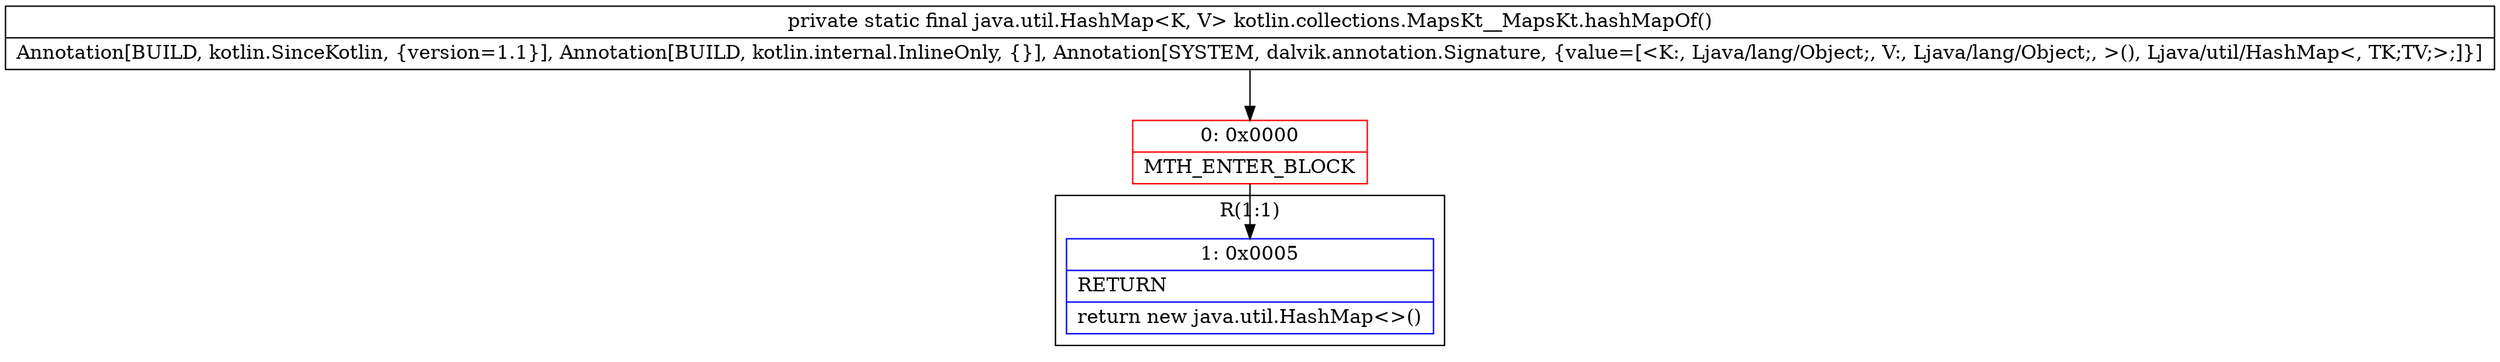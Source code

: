 digraph "CFG forkotlin.collections.MapsKt__MapsKt.hashMapOf()Ljava\/util\/HashMap;" {
subgraph cluster_Region_2026252641 {
label = "R(1:1)";
node [shape=record,color=blue];
Node_1 [shape=record,label="{1\:\ 0x0005|RETURN\l|return new java.util.HashMap\<\>()\l}"];
}
Node_0 [shape=record,color=red,label="{0\:\ 0x0000|MTH_ENTER_BLOCK\l}"];
MethodNode[shape=record,label="{private static final java.util.HashMap\<K, V\> kotlin.collections.MapsKt__MapsKt.hashMapOf()  | Annotation[BUILD, kotlin.SinceKotlin, \{version=1.1\}], Annotation[BUILD, kotlin.internal.InlineOnly, \{\}], Annotation[SYSTEM, dalvik.annotation.Signature, \{value=[\<K:, Ljava\/lang\/Object;, V:, Ljava\/lang\/Object;, \>(), Ljava\/util\/HashMap\<, TK;TV;\>;]\}]\l}"];
MethodNode -> Node_0;
Node_0 -> Node_1;
}

